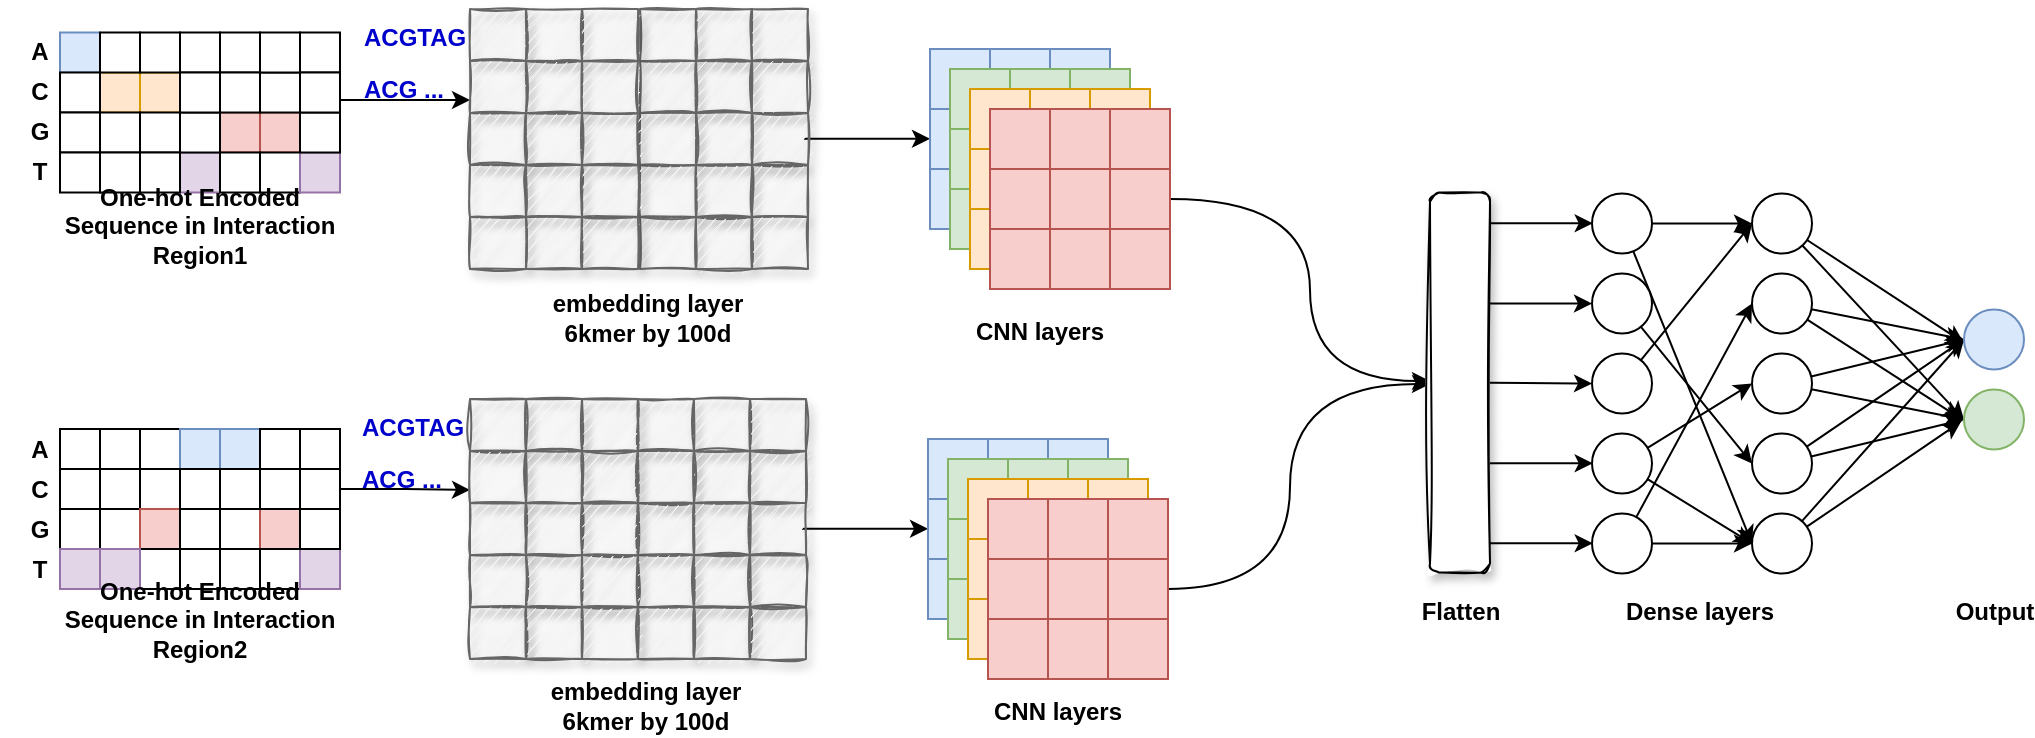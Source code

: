 <mxfile version="14.8.5" type="github">
  <diagram id="KxuiyelQ4g_LW83yEsCo" name="Page-1">
    <mxGraphModel dx="1185" dy="636" grid="1" gridSize="10" guides="1" tooltips="1" connect="1" arrows="1" fold="1" page="1" pageScale="1" pageWidth="4681" pageHeight="3300" math="0" shadow="0">
      <root>
        <mxCell id="0" />
        <mxCell id="1" parent="0" />
        <mxCell id="VluUykrjsXQZkPM-GQT4-345" value="" style="rounded=0;whiteSpace=wrap;html=1;shadow=1;glass=0;sketch=1;fillColor=#f5f5f5;strokeColor=#666666;fontColor=#333333;fontStyle=1" vertex="1" parent="1">
          <mxGeometry x="505" y="212.5" width="28" height="26" as="geometry" />
        </mxCell>
        <mxCell id="VluUykrjsXQZkPM-GQT4-346" style="edgeStyle=orthogonalEdgeStyle;rounded=0;orthogonalLoop=1;jettySize=auto;html=1;fontStyle=1" edge="1" parent="1">
          <mxGeometry relative="1" as="geometry">
            <mxPoint x="587" y="277.4" as="sourcePoint" />
            <mxPoint x="650" y="277.36" as="targetPoint" />
            <Array as="points">
              <mxPoint x="650" y="277.36" />
            </Array>
          </mxGeometry>
        </mxCell>
        <mxCell id="VluUykrjsXQZkPM-GQT4-348" value="" style="whiteSpace=wrap;html=1;aspect=fixed;fillColor=#dae8fc;strokeColor=#6c8ebf;fontStyle=1" vertex="1" parent="1">
          <mxGeometry x="650" y="232.5" width="30" height="30" as="geometry" />
        </mxCell>
        <mxCell id="VluUykrjsXQZkPM-GQT4-349" value="" style="whiteSpace=wrap;html=1;aspect=fixed;fillColor=#dae8fc;strokeColor=#6c8ebf;fontStyle=1" vertex="1" parent="1">
          <mxGeometry x="680" y="232.5" width="30" height="30" as="geometry" />
        </mxCell>
        <mxCell id="VluUykrjsXQZkPM-GQT4-350" value="" style="whiteSpace=wrap;html=1;aspect=fixed;fillColor=#dae8fc;strokeColor=#6c8ebf;fontStyle=1" vertex="1" parent="1">
          <mxGeometry x="710" y="232.5" width="30" height="30" as="geometry" />
        </mxCell>
        <mxCell id="VluUykrjsXQZkPM-GQT4-351" value="" style="whiteSpace=wrap;html=1;aspect=fixed;fillColor=#dae8fc;strokeColor=#6c8ebf;fontStyle=1" vertex="1" parent="1">
          <mxGeometry x="650" y="262.5" width="30" height="30" as="geometry" />
        </mxCell>
        <mxCell id="VluUykrjsXQZkPM-GQT4-352" value="" style="whiteSpace=wrap;html=1;aspect=fixed;fillColor=#dae8fc;strokeColor=#6c8ebf;fontStyle=1" vertex="1" parent="1">
          <mxGeometry x="680" y="262.5" width="30" height="30" as="geometry" />
        </mxCell>
        <mxCell id="VluUykrjsXQZkPM-GQT4-353" value="" style="whiteSpace=wrap;html=1;aspect=fixed;fillColor=#dae8fc;strokeColor=#6c8ebf;fontStyle=1" vertex="1" parent="1">
          <mxGeometry x="710" y="262.5" width="30" height="30" as="geometry" />
        </mxCell>
        <mxCell id="VluUykrjsXQZkPM-GQT4-354" value="" style="whiteSpace=wrap;html=1;aspect=fixed;fillColor=#dae8fc;strokeColor=#6c8ebf;fontStyle=1" vertex="1" parent="1">
          <mxGeometry x="650" y="292.5" width="30" height="30" as="geometry" />
        </mxCell>
        <mxCell id="VluUykrjsXQZkPM-GQT4-355" value="" style="whiteSpace=wrap;html=1;aspect=fixed;fillColor=#dae8fc;strokeColor=#6c8ebf;fontStyle=1" vertex="1" parent="1">
          <mxGeometry x="680" y="292.5" width="30" height="30" as="geometry" />
        </mxCell>
        <mxCell id="VluUykrjsXQZkPM-GQT4-356" value="" style="whiteSpace=wrap;html=1;aspect=fixed;fillColor=#dae8fc;strokeColor=#6c8ebf;fontStyle=1" vertex="1" parent="1">
          <mxGeometry x="710" y="292.5" width="30" height="30" as="geometry" />
        </mxCell>
        <mxCell id="VluUykrjsXQZkPM-GQT4-357" value="" style="whiteSpace=wrap;html=1;aspect=fixed;fillColor=#d5e8d4;strokeColor=#82b366;fontStyle=1" vertex="1" parent="1">
          <mxGeometry x="660" y="242.5" width="30" height="30" as="geometry" />
        </mxCell>
        <mxCell id="VluUykrjsXQZkPM-GQT4-358" value="" style="whiteSpace=wrap;html=1;aspect=fixed;fillColor=#d5e8d4;strokeColor=#82b366;fontStyle=1" vertex="1" parent="1">
          <mxGeometry x="690" y="242.5" width="30" height="30" as="geometry" />
        </mxCell>
        <mxCell id="VluUykrjsXQZkPM-GQT4-359" value="" style="whiteSpace=wrap;html=1;aspect=fixed;fillColor=#d5e8d4;strokeColor=#82b366;fontStyle=1" vertex="1" parent="1">
          <mxGeometry x="720" y="242.5" width="30" height="30" as="geometry" />
        </mxCell>
        <mxCell id="VluUykrjsXQZkPM-GQT4-360" value="" style="whiteSpace=wrap;html=1;aspect=fixed;fillColor=#d5e8d4;strokeColor=#82b366;fontStyle=1" vertex="1" parent="1">
          <mxGeometry x="660" y="272.5" width="30" height="30" as="geometry" />
        </mxCell>
        <mxCell id="VluUykrjsXQZkPM-GQT4-361" value="" style="whiteSpace=wrap;html=1;aspect=fixed;fillColor=#d5e8d4;strokeColor=#82b366;fontStyle=1" vertex="1" parent="1">
          <mxGeometry x="690" y="272.5" width="30" height="30" as="geometry" />
        </mxCell>
        <mxCell id="VluUykrjsXQZkPM-GQT4-362" value="" style="whiteSpace=wrap;html=1;aspect=fixed;fillColor=#d5e8d4;strokeColor=#82b366;fontStyle=1" vertex="1" parent="1">
          <mxGeometry x="720" y="272.5" width="30" height="30" as="geometry" />
        </mxCell>
        <mxCell id="VluUykrjsXQZkPM-GQT4-363" value="" style="whiteSpace=wrap;html=1;aspect=fixed;fillColor=#d5e8d4;strokeColor=#82b366;fontStyle=1" vertex="1" parent="1">
          <mxGeometry x="660" y="302.5" width="30" height="30" as="geometry" />
        </mxCell>
        <mxCell id="VluUykrjsXQZkPM-GQT4-364" value="" style="whiteSpace=wrap;html=1;aspect=fixed;fillColor=#d5e8d4;strokeColor=#82b366;fontStyle=1" vertex="1" parent="1">
          <mxGeometry x="690" y="302.5" width="30" height="30" as="geometry" />
        </mxCell>
        <mxCell id="VluUykrjsXQZkPM-GQT4-365" value="" style="whiteSpace=wrap;html=1;aspect=fixed;fillColor=#d5e8d4;strokeColor=#82b366;fontStyle=1" vertex="1" parent="1">
          <mxGeometry x="720" y="302.5" width="30" height="30" as="geometry" />
        </mxCell>
        <mxCell id="VluUykrjsXQZkPM-GQT4-366" value="" style="whiteSpace=wrap;html=1;aspect=fixed;fillColor=#ffe6cc;strokeColor=#d79b00;fontStyle=1" vertex="1" parent="1">
          <mxGeometry x="670" y="252.5" width="30" height="30" as="geometry" />
        </mxCell>
        <mxCell id="VluUykrjsXQZkPM-GQT4-367" value="" style="whiteSpace=wrap;html=1;aspect=fixed;fillColor=#ffe6cc;strokeColor=#d79b00;fontStyle=1" vertex="1" parent="1">
          <mxGeometry x="700" y="252.5" width="30" height="30" as="geometry" />
        </mxCell>
        <mxCell id="VluUykrjsXQZkPM-GQT4-368" value="" style="whiteSpace=wrap;html=1;aspect=fixed;fillColor=#ffe6cc;strokeColor=#d79b00;fontStyle=1" vertex="1" parent="1">
          <mxGeometry x="730" y="252.5" width="30" height="30" as="geometry" />
        </mxCell>
        <mxCell id="VluUykrjsXQZkPM-GQT4-369" value="" style="whiteSpace=wrap;html=1;aspect=fixed;fillColor=#ffe6cc;strokeColor=#d79b00;fontStyle=1" vertex="1" parent="1">
          <mxGeometry x="670" y="282.5" width="30" height="30" as="geometry" />
        </mxCell>
        <mxCell id="VluUykrjsXQZkPM-GQT4-370" value="" style="whiteSpace=wrap;html=1;aspect=fixed;fillColor=#ffe6cc;strokeColor=#d79b00;fontStyle=1" vertex="1" parent="1">
          <mxGeometry x="700" y="282.5" width="30" height="30" as="geometry" />
        </mxCell>
        <mxCell id="VluUykrjsXQZkPM-GQT4-371" value="" style="whiteSpace=wrap;html=1;aspect=fixed;fillColor=#ffe6cc;strokeColor=#d79b00;fontStyle=1" vertex="1" parent="1">
          <mxGeometry x="730" y="282.5" width="30" height="30" as="geometry" />
        </mxCell>
        <mxCell id="VluUykrjsXQZkPM-GQT4-372" value="" style="whiteSpace=wrap;html=1;aspect=fixed;fillColor=#ffe6cc;strokeColor=#d79b00;fontStyle=1" vertex="1" parent="1">
          <mxGeometry x="670" y="312.5" width="30" height="30" as="geometry" />
        </mxCell>
        <mxCell id="VluUykrjsXQZkPM-GQT4-373" value="" style="whiteSpace=wrap;html=1;aspect=fixed;fillColor=#ffe6cc;strokeColor=#d79b00;fontStyle=1" vertex="1" parent="1">
          <mxGeometry x="700" y="312.5" width="30" height="30" as="geometry" />
        </mxCell>
        <mxCell id="VluUykrjsXQZkPM-GQT4-374" value="" style="whiteSpace=wrap;html=1;aspect=fixed;fillColor=#ffe6cc;strokeColor=#d79b00;fontStyle=1" vertex="1" parent="1">
          <mxGeometry x="730" y="312.5" width="30" height="30" as="geometry" />
        </mxCell>
        <mxCell id="VluUykrjsXQZkPM-GQT4-375" value="" style="whiteSpace=wrap;html=1;aspect=fixed;fillColor=#f8cecc;strokeColor=#b85450;fontStyle=1" vertex="1" parent="1">
          <mxGeometry x="680" y="262.5" width="30" height="30" as="geometry" />
        </mxCell>
        <mxCell id="VluUykrjsXQZkPM-GQT4-376" value="" style="whiteSpace=wrap;html=1;aspect=fixed;fillColor=#f8cecc;strokeColor=#b85450;fontStyle=1" vertex="1" parent="1">
          <mxGeometry x="710" y="262.5" width="30" height="30" as="geometry" />
        </mxCell>
        <mxCell id="VluUykrjsXQZkPM-GQT4-377" value="" style="whiteSpace=wrap;html=1;aspect=fixed;fillColor=#f8cecc;strokeColor=#b85450;fontStyle=1" vertex="1" parent="1">
          <mxGeometry x="740" y="262.5" width="30" height="30" as="geometry" />
        </mxCell>
        <mxCell id="VluUykrjsXQZkPM-GQT4-378" value="" style="whiteSpace=wrap;html=1;aspect=fixed;fillColor=#f8cecc;strokeColor=#b85450;fontStyle=1" vertex="1" parent="1">
          <mxGeometry x="680" y="292.5" width="30" height="30" as="geometry" />
        </mxCell>
        <mxCell id="VluUykrjsXQZkPM-GQT4-379" value="" style="whiteSpace=wrap;html=1;aspect=fixed;fillColor=#f8cecc;strokeColor=#b85450;fontStyle=1" vertex="1" parent="1">
          <mxGeometry x="710" y="292.5" width="30" height="30" as="geometry" />
        </mxCell>
        <mxCell id="VluUykrjsXQZkPM-GQT4-380" style="edgeStyle=orthogonalEdgeStyle;curved=1;rounded=0;orthogonalLoop=1;jettySize=auto;html=1;entryX=0;entryY=0.5;entryDx=0;entryDy=0;fontStyle=1" edge="1" parent="1" source="VluUykrjsXQZkPM-GQT4-381">
          <mxGeometry relative="1" as="geometry">
            <mxPoint x="900" y="398.5" as="targetPoint" />
            <Array as="points">
              <mxPoint x="840" y="308" />
              <mxPoint x="840" y="399" />
            </Array>
          </mxGeometry>
        </mxCell>
        <mxCell id="VluUykrjsXQZkPM-GQT4-381" value="" style="whiteSpace=wrap;html=1;aspect=fixed;fillColor=#f8cecc;strokeColor=#b85450;fontStyle=1" vertex="1" parent="1">
          <mxGeometry x="740" y="292.5" width="30" height="30" as="geometry" />
        </mxCell>
        <mxCell id="VluUykrjsXQZkPM-GQT4-382" value="" style="whiteSpace=wrap;html=1;aspect=fixed;fillColor=#f8cecc;strokeColor=#b85450;fontStyle=1" vertex="1" parent="1">
          <mxGeometry x="680" y="322.5" width="30" height="30" as="geometry" />
        </mxCell>
        <mxCell id="VluUykrjsXQZkPM-GQT4-383" value="" style="whiteSpace=wrap;html=1;aspect=fixed;fillColor=#f8cecc;strokeColor=#b85450;fontStyle=1" vertex="1" parent="1">
          <mxGeometry x="710" y="322.5" width="30" height="30" as="geometry" />
        </mxCell>
        <mxCell id="VluUykrjsXQZkPM-GQT4-384" value="" style="whiteSpace=wrap;html=1;aspect=fixed;fillColor=#f8cecc;strokeColor=#b85450;fontStyle=1" vertex="1" parent="1">
          <mxGeometry x="740" y="322.5" width="30" height="30" as="geometry" />
        </mxCell>
        <mxCell id="VluUykrjsXQZkPM-GQT4-385" value="" style="rounded=0;whiteSpace=wrap;html=1;shadow=1;glass=0;sketch=1;fillColor=#f5f5f5;strokeColor=#666666;fontColor=#333333;fontStyle=1" vertex="1" parent="1">
          <mxGeometry x="533" y="212.5" width="28" height="26" as="geometry" />
        </mxCell>
        <mxCell id="VluUykrjsXQZkPM-GQT4-386" value="" style="rounded=0;whiteSpace=wrap;html=1;shadow=1;glass=0;sketch=1;fillColor=#f5f5f5;strokeColor=#666666;fontColor=#333333;fontStyle=1" vertex="1" parent="1">
          <mxGeometry x="561" y="212.5" width="28" height="26" as="geometry" />
        </mxCell>
        <mxCell id="VluUykrjsXQZkPM-GQT4-387" value="" style="rounded=0;whiteSpace=wrap;html=1;shadow=1;glass=0;sketch=1;fillColor=#f5f5f5;strokeColor=#666666;fontColor=#333333;fontStyle=1" vertex="1" parent="1">
          <mxGeometry x="505" y="238.5" width="28" height="26" as="geometry" />
        </mxCell>
        <mxCell id="VluUykrjsXQZkPM-GQT4-388" value="" style="rounded=0;whiteSpace=wrap;html=1;shadow=1;glass=0;sketch=1;fillColor=#f5f5f5;strokeColor=#666666;fontColor=#333333;fontStyle=1" vertex="1" parent="1">
          <mxGeometry x="533" y="238.5" width="28" height="26" as="geometry" />
        </mxCell>
        <mxCell id="VluUykrjsXQZkPM-GQT4-389" value="" style="rounded=0;whiteSpace=wrap;html=1;shadow=1;glass=0;sketch=1;fillColor=#f5f5f5;strokeColor=#666666;fontColor=#333333;fontStyle=1" vertex="1" parent="1">
          <mxGeometry x="561" y="238.5" width="28" height="26" as="geometry" />
        </mxCell>
        <mxCell id="VluUykrjsXQZkPM-GQT4-390" value="" style="rounded=0;whiteSpace=wrap;html=1;shadow=1;glass=0;sketch=1;fillColor=#f5f5f5;strokeColor=#666666;fontColor=#333333;fontStyle=1" vertex="1" parent="1">
          <mxGeometry x="505" y="264.5" width="28" height="26" as="geometry" />
        </mxCell>
        <mxCell id="VluUykrjsXQZkPM-GQT4-391" value="" style="rounded=0;whiteSpace=wrap;html=1;shadow=1;glass=0;sketch=1;fillColor=#f5f5f5;strokeColor=#666666;fontColor=#333333;fontStyle=1" vertex="1" parent="1">
          <mxGeometry x="533" y="264.5" width="28" height="26" as="geometry" />
        </mxCell>
        <mxCell id="VluUykrjsXQZkPM-GQT4-392" value="" style="rounded=0;whiteSpace=wrap;html=1;shadow=1;glass=0;sketch=1;fillColor=#f5f5f5;strokeColor=#666666;fontColor=#333333;fontStyle=1" vertex="1" parent="1">
          <mxGeometry x="561" y="264.5" width="28" height="26" as="geometry" />
        </mxCell>
        <mxCell id="VluUykrjsXQZkPM-GQT4-393" value="" style="rounded=0;whiteSpace=wrap;html=1;shadow=1;glass=0;sketch=1;fillColor=#f5f5f5;strokeColor=#666666;fontColor=#333333;fontStyle=1" vertex="1" parent="1">
          <mxGeometry x="505" y="290.5" width="28" height="26" as="geometry" />
        </mxCell>
        <mxCell id="VluUykrjsXQZkPM-GQT4-394" value="" style="rounded=0;whiteSpace=wrap;html=1;shadow=1;glass=0;sketch=1;fillColor=#f5f5f5;strokeColor=#666666;fontColor=#333333;fontStyle=1" vertex="1" parent="1">
          <mxGeometry x="533" y="290.5" width="28" height="26" as="geometry" />
        </mxCell>
        <mxCell id="VluUykrjsXQZkPM-GQT4-395" value="" style="rounded=0;whiteSpace=wrap;html=1;shadow=1;glass=0;sketch=1;fillColor=#f5f5f5;strokeColor=#666666;fontColor=#333333;fontStyle=1" vertex="1" parent="1">
          <mxGeometry x="561" y="290.5" width="28" height="26" as="geometry" />
        </mxCell>
        <mxCell id="VluUykrjsXQZkPM-GQT4-396" value="" style="rounded=0;whiteSpace=wrap;html=1;shadow=1;glass=0;sketch=1;fillColor=#f5f5f5;strokeColor=#666666;fontColor=#333333;fontStyle=1" vertex="1" parent="1">
          <mxGeometry x="505" y="316.5" width="28" height="26" as="geometry" />
        </mxCell>
        <mxCell id="VluUykrjsXQZkPM-GQT4-397" value="" style="rounded=0;whiteSpace=wrap;html=1;shadow=1;glass=0;sketch=1;fillColor=#f5f5f5;strokeColor=#666666;fontColor=#333333;fontStyle=1" vertex="1" parent="1">
          <mxGeometry x="533" y="316.5" width="28" height="26" as="geometry" />
        </mxCell>
        <mxCell id="VluUykrjsXQZkPM-GQT4-398" value="" style="rounded=0;whiteSpace=wrap;html=1;shadow=1;glass=0;sketch=1;fillColor=#f5f5f5;strokeColor=#666666;fontColor=#333333;fontStyle=1" vertex="1" parent="1">
          <mxGeometry x="561" y="316.5" width="28" height="26" as="geometry" />
        </mxCell>
        <mxCell id="VluUykrjsXQZkPM-GQT4-399" value="" style="rounded=0;whiteSpace=wrap;html=1;shadow=1;glass=0;sketch=1;fillColor=#f5f5f5;strokeColor=#666666;fontColor=#333333;fontStyle=1" vertex="1" parent="1">
          <mxGeometry x="504" y="407.5" width="28" height="26" as="geometry" />
        </mxCell>
        <mxCell id="VluUykrjsXQZkPM-GQT4-400" style="edgeStyle=orthogonalEdgeStyle;rounded=0;orthogonalLoop=1;jettySize=auto;html=1;fontStyle=1" edge="1" parent="1">
          <mxGeometry relative="1" as="geometry">
            <mxPoint x="586" y="472.4" as="sourcePoint" />
            <mxPoint x="649" y="472.36" as="targetPoint" />
            <Array as="points">
              <mxPoint x="649" y="472.36" />
            </Array>
          </mxGeometry>
        </mxCell>
        <mxCell id="VluUykrjsXQZkPM-GQT4-402" value="" style="whiteSpace=wrap;html=1;aspect=fixed;fillColor=#dae8fc;strokeColor=#6c8ebf;fontStyle=1" vertex="1" parent="1">
          <mxGeometry x="649" y="427.5" width="30" height="30" as="geometry" />
        </mxCell>
        <mxCell id="VluUykrjsXQZkPM-GQT4-403" value="" style="whiteSpace=wrap;html=1;aspect=fixed;fillColor=#dae8fc;strokeColor=#6c8ebf;fontStyle=1" vertex="1" parent="1">
          <mxGeometry x="679" y="427.5" width="30" height="30" as="geometry" />
        </mxCell>
        <mxCell id="VluUykrjsXQZkPM-GQT4-404" value="" style="whiteSpace=wrap;html=1;aspect=fixed;fillColor=#dae8fc;strokeColor=#6c8ebf;fontStyle=1" vertex="1" parent="1">
          <mxGeometry x="709" y="427.5" width="30" height="30" as="geometry" />
        </mxCell>
        <mxCell id="VluUykrjsXQZkPM-GQT4-405" value="" style="whiteSpace=wrap;html=1;aspect=fixed;fillColor=#dae8fc;strokeColor=#6c8ebf;fontStyle=1" vertex="1" parent="1">
          <mxGeometry x="649" y="457.5" width="30" height="30" as="geometry" />
        </mxCell>
        <mxCell id="VluUykrjsXQZkPM-GQT4-406" value="" style="whiteSpace=wrap;html=1;aspect=fixed;fillColor=#dae8fc;strokeColor=#6c8ebf;fontStyle=1" vertex="1" parent="1">
          <mxGeometry x="679" y="457.5" width="30" height="30" as="geometry" />
        </mxCell>
        <mxCell id="VluUykrjsXQZkPM-GQT4-407" value="" style="whiteSpace=wrap;html=1;aspect=fixed;fillColor=#dae8fc;strokeColor=#6c8ebf;fontStyle=1" vertex="1" parent="1">
          <mxGeometry x="709" y="457.5" width="30" height="30" as="geometry" />
        </mxCell>
        <mxCell id="VluUykrjsXQZkPM-GQT4-408" value="" style="whiteSpace=wrap;html=1;aspect=fixed;fillColor=#dae8fc;strokeColor=#6c8ebf;fontStyle=1" vertex="1" parent="1">
          <mxGeometry x="649" y="487.5" width="30" height="30" as="geometry" />
        </mxCell>
        <mxCell id="VluUykrjsXQZkPM-GQT4-409" value="" style="whiteSpace=wrap;html=1;aspect=fixed;fillColor=#dae8fc;strokeColor=#6c8ebf;fontStyle=1" vertex="1" parent="1">
          <mxGeometry x="679" y="487.5" width="30" height="30" as="geometry" />
        </mxCell>
        <mxCell id="VluUykrjsXQZkPM-GQT4-410" value="" style="whiteSpace=wrap;html=1;aspect=fixed;fillColor=#dae8fc;strokeColor=#6c8ebf;fontStyle=1" vertex="1" parent="1">
          <mxGeometry x="709" y="487.5" width="30" height="30" as="geometry" />
        </mxCell>
        <mxCell id="VluUykrjsXQZkPM-GQT4-411" value="" style="whiteSpace=wrap;html=1;aspect=fixed;fillColor=#d5e8d4;strokeColor=#82b366;fontStyle=1" vertex="1" parent="1">
          <mxGeometry x="659" y="437.5" width="30" height="30" as="geometry" />
        </mxCell>
        <mxCell id="VluUykrjsXQZkPM-GQT4-412" value="" style="whiteSpace=wrap;html=1;aspect=fixed;fillColor=#d5e8d4;strokeColor=#82b366;fontStyle=1" vertex="1" parent="1">
          <mxGeometry x="689" y="437.5" width="30" height="30" as="geometry" />
        </mxCell>
        <mxCell id="VluUykrjsXQZkPM-GQT4-413" value="" style="whiteSpace=wrap;html=1;aspect=fixed;fillColor=#d5e8d4;strokeColor=#82b366;fontStyle=1" vertex="1" parent="1">
          <mxGeometry x="719" y="437.5" width="30" height="30" as="geometry" />
        </mxCell>
        <mxCell id="VluUykrjsXQZkPM-GQT4-414" value="" style="whiteSpace=wrap;html=1;aspect=fixed;fillColor=#d5e8d4;strokeColor=#82b366;fontStyle=1" vertex="1" parent="1">
          <mxGeometry x="659" y="467.5" width="30" height="30" as="geometry" />
        </mxCell>
        <mxCell id="VluUykrjsXQZkPM-GQT4-415" value="" style="whiteSpace=wrap;html=1;aspect=fixed;fillColor=#d5e8d4;strokeColor=#82b366;fontStyle=1" vertex="1" parent="1">
          <mxGeometry x="689" y="467.5" width="30" height="30" as="geometry" />
        </mxCell>
        <mxCell id="VluUykrjsXQZkPM-GQT4-416" value="" style="whiteSpace=wrap;html=1;aspect=fixed;fillColor=#d5e8d4;strokeColor=#82b366;fontStyle=1" vertex="1" parent="1">
          <mxGeometry x="719" y="467.5" width="30" height="30" as="geometry" />
        </mxCell>
        <mxCell id="VluUykrjsXQZkPM-GQT4-417" value="" style="whiteSpace=wrap;html=1;aspect=fixed;fillColor=#d5e8d4;strokeColor=#82b366;fontStyle=1" vertex="1" parent="1">
          <mxGeometry x="659" y="497.5" width="30" height="30" as="geometry" />
        </mxCell>
        <mxCell id="VluUykrjsXQZkPM-GQT4-418" value="" style="whiteSpace=wrap;html=1;aspect=fixed;fillColor=#d5e8d4;strokeColor=#82b366;fontStyle=1" vertex="1" parent="1">
          <mxGeometry x="689" y="497.5" width="30" height="30" as="geometry" />
        </mxCell>
        <mxCell id="VluUykrjsXQZkPM-GQT4-419" value="" style="whiteSpace=wrap;html=1;aspect=fixed;fillColor=#d5e8d4;strokeColor=#82b366;fontStyle=1" vertex="1" parent="1">
          <mxGeometry x="719" y="497.5" width="30" height="30" as="geometry" />
        </mxCell>
        <mxCell id="VluUykrjsXQZkPM-GQT4-420" value="" style="whiteSpace=wrap;html=1;aspect=fixed;fillColor=#ffe6cc;strokeColor=#d79b00;fontStyle=1" vertex="1" parent="1">
          <mxGeometry x="669" y="447.5" width="30" height="30" as="geometry" />
        </mxCell>
        <mxCell id="VluUykrjsXQZkPM-GQT4-421" value="" style="whiteSpace=wrap;html=1;aspect=fixed;fillColor=#ffe6cc;strokeColor=#d79b00;fontStyle=1" vertex="1" parent="1">
          <mxGeometry x="699" y="447.5" width="30" height="30" as="geometry" />
        </mxCell>
        <mxCell id="VluUykrjsXQZkPM-GQT4-422" value="" style="whiteSpace=wrap;html=1;aspect=fixed;fillColor=#ffe6cc;strokeColor=#d79b00;fontStyle=1" vertex="1" parent="1">
          <mxGeometry x="729" y="447.5" width="30" height="30" as="geometry" />
        </mxCell>
        <mxCell id="VluUykrjsXQZkPM-GQT4-423" value="" style="whiteSpace=wrap;html=1;aspect=fixed;fillColor=#ffe6cc;strokeColor=#d79b00;fontStyle=1" vertex="1" parent="1">
          <mxGeometry x="669" y="477.5" width="30" height="30" as="geometry" />
        </mxCell>
        <mxCell id="VluUykrjsXQZkPM-GQT4-424" value="" style="whiteSpace=wrap;html=1;aspect=fixed;fillColor=#ffe6cc;strokeColor=#d79b00;fontStyle=1" vertex="1" parent="1">
          <mxGeometry x="699" y="477.5" width="30" height="30" as="geometry" />
        </mxCell>
        <mxCell id="VluUykrjsXQZkPM-GQT4-425" value="" style="whiteSpace=wrap;html=1;aspect=fixed;fillColor=#ffe6cc;strokeColor=#d79b00;fontStyle=1" vertex="1" parent="1">
          <mxGeometry x="729" y="477.5" width="30" height="30" as="geometry" />
        </mxCell>
        <mxCell id="VluUykrjsXQZkPM-GQT4-426" value="" style="whiteSpace=wrap;html=1;aspect=fixed;fillColor=#ffe6cc;strokeColor=#d79b00;fontStyle=1" vertex="1" parent="1">
          <mxGeometry x="669" y="507.5" width="30" height="30" as="geometry" />
        </mxCell>
        <mxCell id="VluUykrjsXQZkPM-GQT4-427" value="" style="whiteSpace=wrap;html=1;aspect=fixed;fillColor=#ffe6cc;strokeColor=#d79b00;fontStyle=1" vertex="1" parent="1">
          <mxGeometry x="699" y="507.5" width="30" height="30" as="geometry" />
        </mxCell>
        <mxCell id="VluUykrjsXQZkPM-GQT4-428" value="" style="whiteSpace=wrap;html=1;aspect=fixed;fillColor=#ffe6cc;strokeColor=#d79b00;fontStyle=1" vertex="1" parent="1">
          <mxGeometry x="729" y="507.5" width="30" height="30" as="geometry" />
        </mxCell>
        <mxCell id="VluUykrjsXQZkPM-GQT4-429" value="" style="whiteSpace=wrap;html=1;aspect=fixed;fillColor=#f8cecc;strokeColor=#b85450;fontStyle=1" vertex="1" parent="1">
          <mxGeometry x="679" y="457.5" width="30" height="30" as="geometry" />
        </mxCell>
        <mxCell id="VluUykrjsXQZkPM-GQT4-430" value="" style="whiteSpace=wrap;html=1;aspect=fixed;fillColor=#f8cecc;strokeColor=#b85450;fontStyle=1" vertex="1" parent="1">
          <mxGeometry x="709" y="457.5" width="30" height="30" as="geometry" />
        </mxCell>
        <mxCell id="VluUykrjsXQZkPM-GQT4-431" value="" style="whiteSpace=wrap;html=1;aspect=fixed;fillColor=#f8cecc;strokeColor=#b85450;fontStyle=1" vertex="1" parent="1">
          <mxGeometry x="739" y="457.5" width="30" height="30" as="geometry" />
        </mxCell>
        <mxCell id="VluUykrjsXQZkPM-GQT4-432" value="" style="whiteSpace=wrap;html=1;aspect=fixed;fillColor=#f8cecc;strokeColor=#b85450;fontStyle=1" vertex="1" parent="1">
          <mxGeometry x="679" y="487.5" width="30" height="30" as="geometry" />
        </mxCell>
        <mxCell id="VluUykrjsXQZkPM-GQT4-433" value="" style="whiteSpace=wrap;html=1;aspect=fixed;fillColor=#f8cecc;strokeColor=#b85450;fontStyle=1" vertex="1" parent="1">
          <mxGeometry x="709" y="487.5" width="30" height="30" as="geometry" />
        </mxCell>
        <mxCell id="VluUykrjsXQZkPM-GQT4-434" style="edgeStyle=orthogonalEdgeStyle;curved=1;rounded=0;orthogonalLoop=1;jettySize=auto;html=1;fontStyle=1" edge="1" parent="1" source="VluUykrjsXQZkPM-GQT4-435">
          <mxGeometry relative="1" as="geometry">
            <mxPoint x="900" y="400" as="targetPoint" />
            <Array as="points">
              <mxPoint x="830" y="503" />
              <mxPoint x="830" y="400" />
            </Array>
          </mxGeometry>
        </mxCell>
        <mxCell id="VluUykrjsXQZkPM-GQT4-435" value="" style="whiteSpace=wrap;html=1;aspect=fixed;fillColor=#f8cecc;strokeColor=#b85450;fontStyle=1" vertex="1" parent="1">
          <mxGeometry x="739" y="487.5" width="30" height="30" as="geometry" />
        </mxCell>
        <mxCell id="VluUykrjsXQZkPM-GQT4-436" value="" style="whiteSpace=wrap;html=1;aspect=fixed;fillColor=#f8cecc;strokeColor=#b85450;fontStyle=1" vertex="1" parent="1">
          <mxGeometry x="679" y="517.5" width="30" height="30" as="geometry" />
        </mxCell>
        <mxCell id="VluUykrjsXQZkPM-GQT4-437" value="" style="whiteSpace=wrap;html=1;aspect=fixed;fillColor=#f8cecc;strokeColor=#b85450;fontStyle=1" vertex="1" parent="1">
          <mxGeometry x="709" y="517.5" width="30" height="30" as="geometry" />
        </mxCell>
        <mxCell id="VluUykrjsXQZkPM-GQT4-438" value="" style="whiteSpace=wrap;html=1;aspect=fixed;fillColor=#f8cecc;strokeColor=#b85450;fontStyle=1" vertex="1" parent="1">
          <mxGeometry x="739" y="517.5" width="30" height="30" as="geometry" />
        </mxCell>
        <mxCell id="VluUykrjsXQZkPM-GQT4-439" value="" style="rounded=0;whiteSpace=wrap;html=1;shadow=1;glass=0;sketch=1;fillColor=#f5f5f5;strokeColor=#666666;fontColor=#333333;fontStyle=1" vertex="1" parent="1">
          <mxGeometry x="532" y="407.5" width="28" height="26" as="geometry" />
        </mxCell>
        <mxCell id="VluUykrjsXQZkPM-GQT4-440" value="" style="rounded=0;whiteSpace=wrap;html=1;shadow=1;glass=0;sketch=1;fillColor=#f5f5f5;strokeColor=#666666;fontColor=#333333;fontStyle=1" vertex="1" parent="1">
          <mxGeometry x="560" y="407.5" width="28" height="26" as="geometry" />
        </mxCell>
        <mxCell id="VluUykrjsXQZkPM-GQT4-441" value="" style="rounded=0;whiteSpace=wrap;html=1;shadow=1;glass=0;sketch=1;fillColor=#f5f5f5;strokeColor=#666666;fontColor=#333333;fontStyle=1" vertex="1" parent="1">
          <mxGeometry x="504" y="433.5" width="28" height="26" as="geometry" />
        </mxCell>
        <mxCell id="VluUykrjsXQZkPM-GQT4-442" value="" style="rounded=0;whiteSpace=wrap;html=1;shadow=1;glass=0;sketch=1;fillColor=#f5f5f5;strokeColor=#666666;fontColor=#333333;fontStyle=1" vertex="1" parent="1">
          <mxGeometry x="532" y="433.5" width="28" height="26" as="geometry" />
        </mxCell>
        <mxCell id="VluUykrjsXQZkPM-GQT4-443" value="" style="rounded=0;whiteSpace=wrap;html=1;shadow=1;glass=0;sketch=1;fillColor=#f5f5f5;strokeColor=#666666;fontColor=#333333;fontStyle=1" vertex="1" parent="1">
          <mxGeometry x="560" y="433.5" width="28" height="26" as="geometry" />
        </mxCell>
        <mxCell id="VluUykrjsXQZkPM-GQT4-444" value="" style="rounded=0;whiteSpace=wrap;html=1;shadow=1;glass=0;sketch=1;fillColor=#f5f5f5;strokeColor=#666666;fontColor=#333333;fontStyle=1" vertex="1" parent="1">
          <mxGeometry x="504" y="459.5" width="28" height="26" as="geometry" />
        </mxCell>
        <mxCell id="VluUykrjsXQZkPM-GQT4-445" value="" style="rounded=0;whiteSpace=wrap;html=1;shadow=1;glass=0;sketch=1;fillColor=#f5f5f5;strokeColor=#666666;fontColor=#333333;fontStyle=1" vertex="1" parent="1">
          <mxGeometry x="532" y="459.5" width="28" height="26" as="geometry" />
        </mxCell>
        <mxCell id="VluUykrjsXQZkPM-GQT4-446" value="" style="rounded=0;whiteSpace=wrap;html=1;shadow=1;glass=0;sketch=1;fillColor=#f5f5f5;strokeColor=#666666;fontColor=#333333;fontStyle=1" vertex="1" parent="1">
          <mxGeometry x="560" y="459.5" width="28" height="26" as="geometry" />
        </mxCell>
        <mxCell id="VluUykrjsXQZkPM-GQT4-447" value="" style="rounded=0;whiteSpace=wrap;html=1;shadow=1;glass=0;sketch=1;fillColor=#f5f5f5;strokeColor=#666666;fontColor=#333333;fontStyle=1" vertex="1" parent="1">
          <mxGeometry x="504" y="485.5" width="28" height="26" as="geometry" />
        </mxCell>
        <mxCell id="VluUykrjsXQZkPM-GQT4-448" value="" style="rounded=0;whiteSpace=wrap;html=1;shadow=1;glass=0;sketch=1;fillColor=#f5f5f5;strokeColor=#666666;fontColor=#333333;fontStyle=1" vertex="1" parent="1">
          <mxGeometry x="532" y="485.5" width="28" height="26" as="geometry" />
        </mxCell>
        <mxCell id="VluUykrjsXQZkPM-GQT4-449" value="" style="rounded=0;whiteSpace=wrap;html=1;shadow=1;glass=0;sketch=1;fillColor=#f5f5f5;strokeColor=#666666;fontColor=#333333;fontStyle=1" vertex="1" parent="1">
          <mxGeometry x="560" y="485.5" width="28" height="26" as="geometry" />
        </mxCell>
        <mxCell id="VluUykrjsXQZkPM-GQT4-450" value="" style="rounded=0;whiteSpace=wrap;html=1;shadow=1;glass=0;sketch=1;fillColor=#f5f5f5;strokeColor=#666666;fontColor=#333333;fontStyle=1" vertex="1" parent="1">
          <mxGeometry x="504" y="511.5" width="28" height="26" as="geometry" />
        </mxCell>
        <mxCell id="VluUykrjsXQZkPM-GQT4-451" value="" style="rounded=0;whiteSpace=wrap;html=1;shadow=1;glass=0;sketch=1;fillColor=#f5f5f5;strokeColor=#666666;fontColor=#333333;fontStyle=1" vertex="1" parent="1">
          <mxGeometry x="532" y="511.5" width="28" height="26" as="geometry" />
        </mxCell>
        <mxCell id="VluUykrjsXQZkPM-GQT4-452" value="" style="rounded=0;whiteSpace=wrap;html=1;shadow=1;glass=0;sketch=1;fillColor=#f5f5f5;strokeColor=#666666;fontColor=#333333;fontStyle=1" vertex="1" parent="1">
          <mxGeometry x="560" y="511.5" width="28" height="26" as="geometry" />
        </mxCell>
        <mxCell id="VluUykrjsXQZkPM-GQT4-453" value="&lt;div&gt;CNN layers&lt;/div&gt;" style="text;html=1;strokeColor=none;fillColor=none;align=center;verticalAlign=middle;whiteSpace=wrap;rounded=0;fontStyle=1" vertex="1" parent="1">
          <mxGeometry x="580" y="363.5" width="250" height="20" as="geometry" />
        </mxCell>
        <mxCell id="VluUykrjsXQZkPM-GQT4-454" value="&lt;div&gt;CNN layers&lt;/div&gt;" style="text;html=1;strokeColor=none;fillColor=none;align=center;verticalAlign=middle;whiteSpace=wrap;rounded=0;fontStyle=1" vertex="1" parent="1">
          <mxGeometry x="589" y="554" width="250" height="20" as="geometry" />
        </mxCell>
        <mxCell id="VluUykrjsXQZkPM-GQT4-457" value="G" style="text;html=1;strokeColor=none;fillColor=none;align=center;verticalAlign=middle;whiteSpace=wrap;rounded=0;fontStyle=1" vertex="1" parent="1">
          <mxGeometry x="185" y="264.25" width="40" height="20" as="geometry" />
        </mxCell>
        <mxCell id="VluUykrjsXQZkPM-GQT4-458" value="T" style="text;html=1;strokeColor=none;fillColor=none;align=center;verticalAlign=middle;whiteSpace=wrap;rounded=0;fontStyle=1" vertex="1" parent="1">
          <mxGeometry x="185" y="284.25" width="40" height="20" as="geometry" />
        </mxCell>
        <mxCell id="VluUykrjsXQZkPM-GQT4-459" value="&lt;div&gt;A&lt;/div&gt;" style="text;html=1;strokeColor=none;fillColor=none;align=center;verticalAlign=middle;whiteSpace=wrap;rounded=0;fontStyle=1" vertex="1" parent="1">
          <mxGeometry x="185" y="224.25" width="40" height="20" as="geometry" />
        </mxCell>
        <mxCell id="VluUykrjsXQZkPM-GQT4-460" value="C" style="text;html=1;strokeColor=none;fillColor=none;align=center;verticalAlign=middle;whiteSpace=wrap;rounded=0;fontStyle=1" vertex="1" parent="1">
          <mxGeometry x="185" y="244.25" width="40" height="20" as="geometry" />
        </mxCell>
        <mxCell id="VluUykrjsXQZkPM-GQT4-461" value="" style="whiteSpace=wrap;html=1;aspect=fixed;fillColor=#dae8fc;strokeColor=#6c8ebf;fontStyle=1" vertex="1" parent="1">
          <mxGeometry x="215" y="224.25" width="20" height="20" as="geometry" />
        </mxCell>
        <mxCell id="VluUykrjsXQZkPM-GQT4-462" value="" style="whiteSpace=wrap;html=1;aspect=fixed;fontStyle=1" vertex="1" parent="1">
          <mxGeometry x="235" y="244.25" width="20" height="20" as="geometry" />
        </mxCell>
        <mxCell id="VluUykrjsXQZkPM-GQT4-463" value="" style="whiteSpace=wrap;html=1;aspect=fixed;fillColor=#ffe6cc;strokeColor=#d79b00;fontStyle=1" vertex="1" parent="1">
          <mxGeometry x="235" y="244.25" width="20" height="20" as="geometry" />
        </mxCell>
        <mxCell id="VluUykrjsXQZkPM-GQT4-464" value="" style="whiteSpace=wrap;html=1;aspect=fixed;fillColor=#ffe6cc;strokeColor=#d79b00;fontStyle=1" vertex="1" parent="1">
          <mxGeometry x="255" y="244.25" width="20" height="20" as="geometry" />
        </mxCell>
        <mxCell id="VluUykrjsXQZkPM-GQT4-465" value="" style="whiteSpace=wrap;html=1;aspect=fixed;fillColor=#e1d5e7;strokeColor=#9673a6;fontStyle=1" vertex="1" parent="1">
          <mxGeometry x="275" y="284.25" width="20" height="20" as="geometry" />
        </mxCell>
        <mxCell id="VluUykrjsXQZkPM-GQT4-466" value="" style="whiteSpace=wrap;html=1;aspect=fixed;fillColor=#f8cecc;strokeColor=#b85450;fontStyle=1" vertex="1" parent="1">
          <mxGeometry x="295" y="264.25" width="20" height="20" as="geometry" />
        </mxCell>
        <mxCell id="VluUykrjsXQZkPM-GQT4-467" value="" style="whiteSpace=wrap;html=1;aspect=fixed;fillColor=#f8cecc;strokeColor=#b85450;fontStyle=1" vertex="1" parent="1">
          <mxGeometry x="315" y="264.25" width="20" height="20" as="geometry" />
        </mxCell>
        <mxCell id="VluUykrjsXQZkPM-GQT4-468" value="" style="rounded=0;whiteSpace=wrap;html=1;fontStyle=1" vertex="1" parent="1">
          <mxGeometry x="215" y="244.25" width="20" height="20" as="geometry" />
        </mxCell>
        <mxCell id="VluUykrjsXQZkPM-GQT4-469" value="" style="rounded=0;whiteSpace=wrap;html=1;fontStyle=1" vertex="1" parent="1">
          <mxGeometry x="215" y="264.25" width="20" height="20" as="geometry" />
        </mxCell>
        <mxCell id="VluUykrjsXQZkPM-GQT4-470" value="" style="rounded=0;whiteSpace=wrap;html=1;fontStyle=1" vertex="1" parent="1">
          <mxGeometry x="235" y="264.25" width="20" height="20" as="geometry" />
        </mxCell>
        <mxCell id="VluUykrjsXQZkPM-GQT4-471" value="" style="rounded=0;whiteSpace=wrap;html=1;fontStyle=1" vertex="1" parent="1">
          <mxGeometry x="255" y="264.25" width="20" height="20" as="geometry" />
        </mxCell>
        <mxCell id="VluUykrjsXQZkPM-GQT4-472" value="" style="rounded=0;whiteSpace=wrap;html=1;fontStyle=1" vertex="1" parent="1">
          <mxGeometry x="275" y="264.25" width="20" height="20" as="geometry" />
        </mxCell>
        <mxCell id="VluUykrjsXQZkPM-GQT4-473" value="" style="rounded=0;whiteSpace=wrap;html=1;fontStyle=1" vertex="1" parent="1">
          <mxGeometry x="255" y="284.25" width="20" height="20" as="geometry" />
        </mxCell>
        <mxCell id="VluUykrjsXQZkPM-GQT4-474" value="" style="rounded=0;whiteSpace=wrap;html=1;fontStyle=1" vertex="1" parent="1">
          <mxGeometry x="215" y="284.25" width="20" height="20" as="geometry" />
        </mxCell>
        <mxCell id="VluUykrjsXQZkPM-GQT4-475" value="" style="rounded=0;whiteSpace=wrap;html=1;fontStyle=1" vertex="1" parent="1">
          <mxGeometry x="235" y="284.25" width="20" height="20" as="geometry" />
        </mxCell>
        <mxCell id="VluUykrjsXQZkPM-GQT4-476" value="" style="rounded=0;whiteSpace=wrap;html=1;fontStyle=1" vertex="1" parent="1">
          <mxGeometry x="295" y="284.25" width="20" height="20" as="geometry" />
        </mxCell>
        <mxCell id="VluUykrjsXQZkPM-GQT4-477" value="" style="rounded=0;whiteSpace=wrap;html=1;fontStyle=1" vertex="1" parent="1">
          <mxGeometry x="315" y="284.25" width="20" height="20" as="geometry" />
        </mxCell>
        <mxCell id="VluUykrjsXQZkPM-GQT4-478" value="" style="rounded=0;whiteSpace=wrap;html=1;fontStyle=1" vertex="1" parent="1">
          <mxGeometry x="235" y="224.25" width="20" height="20" as="geometry" />
        </mxCell>
        <mxCell id="VluUykrjsXQZkPM-GQT4-479" value="" style="rounded=0;whiteSpace=wrap;html=1;fontStyle=1" vertex="1" parent="1">
          <mxGeometry x="255" y="224.25" width="20" height="20" as="geometry" />
        </mxCell>
        <mxCell id="VluUykrjsXQZkPM-GQT4-480" value="" style="rounded=0;whiteSpace=wrap;html=1;fontStyle=1" vertex="1" parent="1">
          <mxGeometry x="275" y="224.25" width="20" height="20" as="geometry" />
        </mxCell>
        <mxCell id="VluUykrjsXQZkPM-GQT4-481" value="" style="rounded=0;whiteSpace=wrap;html=1;fontStyle=1" vertex="1" parent="1">
          <mxGeometry x="295" y="224.25" width="20" height="20" as="geometry" />
        </mxCell>
        <mxCell id="VluUykrjsXQZkPM-GQT4-482" value="" style="rounded=0;whiteSpace=wrap;html=1;fontStyle=1" vertex="1" parent="1">
          <mxGeometry x="275" y="244.25" width="20" height="20" as="geometry" />
        </mxCell>
        <mxCell id="VluUykrjsXQZkPM-GQT4-483" value="" style="rounded=0;whiteSpace=wrap;html=1;fontStyle=1" vertex="1" parent="1">
          <mxGeometry x="295" y="244.25" width="20" height="20" as="geometry" />
        </mxCell>
        <mxCell id="VluUykrjsXQZkPM-GQT4-484" value="" style="rounded=0;whiteSpace=wrap;html=1;fontStyle=1" vertex="1" parent="1">
          <mxGeometry x="315" y="244.25" width="20" height="20" as="geometry" />
        </mxCell>
        <mxCell id="VluUykrjsXQZkPM-GQT4-485" value="" style="rounded=0;whiteSpace=wrap;html=1;fontStyle=1" vertex="1" parent="1">
          <mxGeometry x="315" y="224.25" width="20" height="20" as="geometry" />
        </mxCell>
        <mxCell id="VluUykrjsXQZkPM-GQT4-486" value="" style="whiteSpace=wrap;html=1;aspect=fixed;fillColor=#e1d5e7;strokeColor=#9673a6;fontStyle=1" vertex="1" parent="1">
          <mxGeometry x="335" y="284.25" width="20" height="20" as="geometry" />
        </mxCell>
        <mxCell id="VluUykrjsXQZkPM-GQT4-487" value="" style="rounded=0;whiteSpace=wrap;html=1;fontStyle=1" vertex="1" parent="1">
          <mxGeometry x="335" y="264.25" width="20" height="20" as="geometry" />
        </mxCell>
        <mxCell id="VluUykrjsXQZkPM-GQT4-488" value="" style="rounded=0;whiteSpace=wrap;html=1;fontStyle=1" vertex="1" parent="1">
          <mxGeometry x="335" y="224.25" width="20" height="20" as="geometry" />
        </mxCell>
        <mxCell id="VluUykrjsXQZkPM-GQT4-556" style="edgeStyle=orthogonalEdgeStyle;rounded=0;orthogonalLoop=1;jettySize=auto;html=1;entryX=0;entryY=0.75;entryDx=0;entryDy=0;fontStyle=1" edge="1" parent="1" source="VluUykrjsXQZkPM-GQT4-489" target="VluUykrjsXQZkPM-GQT4-526">
          <mxGeometry relative="1" as="geometry">
            <Array as="points">
              <mxPoint x="390" y="258" />
              <mxPoint x="390" y="258" />
            </Array>
          </mxGeometry>
        </mxCell>
        <mxCell id="VluUykrjsXQZkPM-GQT4-489" value="" style="rounded=0;whiteSpace=wrap;html=1;fontStyle=1" vertex="1" parent="1">
          <mxGeometry x="335" y="244.25" width="20" height="20" as="geometry" />
        </mxCell>
        <mxCell id="VluUykrjsXQZkPM-GQT4-490" value="G" style="text;html=1;strokeColor=none;fillColor=none;align=center;verticalAlign=middle;whiteSpace=wrap;rounded=0;fontStyle=1" vertex="1" parent="1">
          <mxGeometry x="185" y="462.5" width="40" height="20" as="geometry" />
        </mxCell>
        <mxCell id="VluUykrjsXQZkPM-GQT4-491" value="T" style="text;html=1;strokeColor=none;fillColor=none;align=center;verticalAlign=middle;whiteSpace=wrap;rounded=0;fontStyle=1" vertex="1" parent="1">
          <mxGeometry x="185" y="482.5" width="40" height="20" as="geometry" />
        </mxCell>
        <mxCell id="VluUykrjsXQZkPM-GQT4-492" value="&lt;div&gt;A&lt;/div&gt;" style="text;html=1;strokeColor=none;fillColor=none;align=center;verticalAlign=middle;whiteSpace=wrap;rounded=0;fontStyle=1" vertex="1" parent="1">
          <mxGeometry x="185" y="422.5" width="40" height="20" as="geometry" />
        </mxCell>
        <mxCell id="VluUykrjsXQZkPM-GQT4-493" value="C" style="text;html=1;strokeColor=none;fillColor=none;align=center;verticalAlign=middle;whiteSpace=wrap;rounded=0;fontStyle=1" vertex="1" parent="1">
          <mxGeometry x="185" y="442.5" width="40" height="20" as="geometry" />
        </mxCell>
        <mxCell id="VluUykrjsXQZkPM-GQT4-494" value="" style="whiteSpace=wrap;html=1;aspect=fixed;fontStyle=1" vertex="1" parent="1">
          <mxGeometry x="215" y="422.5" width="20" height="20" as="geometry" />
        </mxCell>
        <mxCell id="VluUykrjsXQZkPM-GQT4-495" value="" style="whiteSpace=wrap;html=1;aspect=fixed;fontStyle=1" vertex="1" parent="1">
          <mxGeometry x="235" y="442.5" width="20" height="20" as="geometry" />
        </mxCell>
        <mxCell id="VluUykrjsXQZkPM-GQT4-496" value="" style="whiteSpace=wrap;html=1;aspect=fixed;fontStyle=1" vertex="1" parent="1">
          <mxGeometry x="235" y="442.5" width="20" height="20" as="geometry" />
        </mxCell>
        <mxCell id="VluUykrjsXQZkPM-GQT4-497" value="" style="whiteSpace=wrap;html=1;aspect=fixed;fontStyle=1" vertex="1" parent="1">
          <mxGeometry x="255" y="442.5" width="20" height="20" as="geometry" />
        </mxCell>
        <mxCell id="VluUykrjsXQZkPM-GQT4-498" value="" style="whiteSpace=wrap;html=1;aspect=fixed;fontStyle=1" vertex="1" parent="1">
          <mxGeometry x="275" y="482.5" width="20" height="20" as="geometry" />
        </mxCell>
        <mxCell id="VluUykrjsXQZkPM-GQT4-499" value="" style="whiteSpace=wrap;html=1;aspect=fixed;fontStyle=1" vertex="1" parent="1">
          <mxGeometry x="295" y="462.5" width="20" height="20" as="geometry" />
        </mxCell>
        <mxCell id="VluUykrjsXQZkPM-GQT4-500" value="" style="whiteSpace=wrap;html=1;aspect=fixed;fillColor=#f8cecc;strokeColor=#b85450;fontStyle=1" vertex="1" parent="1">
          <mxGeometry x="315" y="462.5" width="20" height="20" as="geometry" />
        </mxCell>
        <mxCell id="VluUykrjsXQZkPM-GQT4-501" value="" style="rounded=0;whiteSpace=wrap;html=1;fontStyle=1" vertex="1" parent="1">
          <mxGeometry x="215" y="442.5" width="20" height="20" as="geometry" />
        </mxCell>
        <mxCell id="VluUykrjsXQZkPM-GQT4-502" value="" style="rounded=0;whiteSpace=wrap;html=1;fontStyle=1" vertex="1" parent="1">
          <mxGeometry x="215" y="462.5" width="20" height="20" as="geometry" />
        </mxCell>
        <mxCell id="VluUykrjsXQZkPM-GQT4-503" value="" style="rounded=0;whiteSpace=wrap;html=1;fontStyle=1" vertex="1" parent="1">
          <mxGeometry x="235" y="462.5" width="20" height="20" as="geometry" />
        </mxCell>
        <mxCell id="VluUykrjsXQZkPM-GQT4-504" value="" style="rounded=0;whiteSpace=wrap;html=1;fillColor=#f8cecc;strokeColor=#b85450;fontStyle=1" vertex="1" parent="1">
          <mxGeometry x="255" y="462.5" width="20" height="20" as="geometry" />
        </mxCell>
        <mxCell id="VluUykrjsXQZkPM-GQT4-505" value="" style="rounded=0;whiteSpace=wrap;html=1;fontStyle=1" vertex="1" parent="1">
          <mxGeometry x="275" y="462.5" width="20" height="20" as="geometry" />
        </mxCell>
        <mxCell id="VluUykrjsXQZkPM-GQT4-506" value="" style="rounded=0;whiteSpace=wrap;html=1;fontStyle=1" vertex="1" parent="1">
          <mxGeometry x="255" y="482.5" width="20" height="20" as="geometry" />
        </mxCell>
        <mxCell id="VluUykrjsXQZkPM-GQT4-507" value="" style="rounded=0;whiteSpace=wrap;html=1;fillColor=#e1d5e7;strokeColor=#9673a6;fontStyle=1" vertex="1" parent="1">
          <mxGeometry x="215" y="482.5" width="20" height="20" as="geometry" />
        </mxCell>
        <mxCell id="VluUykrjsXQZkPM-GQT4-508" value="" style="rounded=0;whiteSpace=wrap;html=1;fillColor=#e1d5e7;strokeColor=#9673a6;fontStyle=1" vertex="1" parent="1">
          <mxGeometry x="235" y="482.5" width="20" height="20" as="geometry" />
        </mxCell>
        <mxCell id="VluUykrjsXQZkPM-GQT4-509" value="" style="rounded=0;whiteSpace=wrap;html=1;fontStyle=1" vertex="1" parent="1">
          <mxGeometry x="295" y="482.5" width="20" height="20" as="geometry" />
        </mxCell>
        <mxCell id="VluUykrjsXQZkPM-GQT4-510" value="" style="rounded=0;whiteSpace=wrap;html=1;fontStyle=1" vertex="1" parent="1">
          <mxGeometry x="315" y="482.5" width="20" height="20" as="geometry" />
        </mxCell>
        <mxCell id="VluUykrjsXQZkPM-GQT4-511" value="" style="rounded=0;whiteSpace=wrap;html=1;fontStyle=1" vertex="1" parent="1">
          <mxGeometry x="235" y="422.5" width="20" height="20" as="geometry" />
        </mxCell>
        <mxCell id="VluUykrjsXQZkPM-GQT4-512" value="" style="rounded=0;whiteSpace=wrap;html=1;fontStyle=1" vertex="1" parent="1">
          <mxGeometry x="255" y="422.5" width="20" height="20" as="geometry" />
        </mxCell>
        <mxCell id="VluUykrjsXQZkPM-GQT4-513" value="" style="rounded=0;whiteSpace=wrap;html=1;fillColor=#dae8fc;strokeColor=#6c8ebf;fontStyle=1" vertex="1" parent="1">
          <mxGeometry x="275" y="422.5" width="20" height="20" as="geometry" />
        </mxCell>
        <mxCell id="VluUykrjsXQZkPM-GQT4-514" value="" style="rounded=0;whiteSpace=wrap;html=1;fillColor=#dae8fc;strokeColor=#6c8ebf;fontStyle=1" vertex="1" parent="1">
          <mxGeometry x="295" y="422.5" width="20" height="20" as="geometry" />
        </mxCell>
        <mxCell id="VluUykrjsXQZkPM-GQT4-515" value="" style="rounded=0;whiteSpace=wrap;html=1;fontStyle=1" vertex="1" parent="1">
          <mxGeometry x="275" y="442.5" width="20" height="20" as="geometry" />
        </mxCell>
        <mxCell id="VluUykrjsXQZkPM-GQT4-516" value="" style="rounded=0;whiteSpace=wrap;html=1;fontStyle=1" vertex="1" parent="1">
          <mxGeometry x="295" y="442.5" width="20" height="20" as="geometry" />
        </mxCell>
        <mxCell id="VluUykrjsXQZkPM-GQT4-517" value="" style="rounded=0;whiteSpace=wrap;html=1;fontStyle=1" vertex="1" parent="1">
          <mxGeometry x="315" y="442.5" width="20" height="20" as="geometry" />
        </mxCell>
        <mxCell id="VluUykrjsXQZkPM-GQT4-518" value="" style="rounded=0;whiteSpace=wrap;html=1;fontStyle=1" vertex="1" parent="1">
          <mxGeometry x="315" y="422.5" width="20" height="20" as="geometry" />
        </mxCell>
        <mxCell id="VluUykrjsXQZkPM-GQT4-519" value="" style="whiteSpace=wrap;html=1;aspect=fixed;fillColor=#e1d5e7;strokeColor=#9673a6;fontStyle=1" vertex="1" parent="1">
          <mxGeometry x="335" y="482.5" width="20" height="20" as="geometry" />
        </mxCell>
        <mxCell id="VluUykrjsXQZkPM-GQT4-520" value="" style="rounded=0;whiteSpace=wrap;html=1;fontStyle=1" vertex="1" parent="1">
          <mxGeometry x="335" y="462.5" width="20" height="20" as="geometry" />
        </mxCell>
        <mxCell id="VluUykrjsXQZkPM-GQT4-521" value="" style="rounded=0;whiteSpace=wrap;html=1;fontStyle=1" vertex="1" parent="1">
          <mxGeometry x="335" y="422.5" width="20" height="20" as="geometry" />
        </mxCell>
        <mxCell id="VluUykrjsXQZkPM-GQT4-557" style="edgeStyle=orthogonalEdgeStyle;rounded=0;orthogonalLoop=1;jettySize=auto;html=1;entryX=0;entryY=0.75;entryDx=0;entryDy=0;fontStyle=1" edge="1" parent="1" source="VluUykrjsXQZkPM-GQT4-522" target="VluUykrjsXQZkPM-GQT4-541">
          <mxGeometry relative="1" as="geometry" />
        </mxCell>
        <mxCell id="VluUykrjsXQZkPM-GQT4-522" value="" style="rounded=0;whiteSpace=wrap;html=1;fontStyle=1" vertex="1" parent="1">
          <mxGeometry x="335" y="442.5" width="20" height="20" as="geometry" />
        </mxCell>
        <mxCell id="VluUykrjsXQZkPM-GQT4-523" value="" style="rounded=0;whiteSpace=wrap;html=1;shadow=1;glass=0;sketch=1;fillColor=#f5f5f5;strokeColor=#666666;fontColor=#333333;fontStyle=1" vertex="1" parent="1">
          <mxGeometry x="420" y="212.5" width="28" height="26" as="geometry" />
        </mxCell>
        <mxCell id="VluUykrjsXQZkPM-GQT4-524" value="" style="rounded=0;whiteSpace=wrap;html=1;shadow=1;glass=0;sketch=1;fillColor=#f5f5f5;strokeColor=#666666;fontColor=#333333;fontStyle=1" vertex="1" parent="1">
          <mxGeometry x="448" y="212.5" width="28" height="26" as="geometry" />
        </mxCell>
        <mxCell id="VluUykrjsXQZkPM-GQT4-525" value="" style="rounded=0;whiteSpace=wrap;html=1;shadow=1;glass=0;sketch=1;fillColor=#f5f5f5;strokeColor=#666666;fontColor=#333333;fontStyle=1" vertex="1" parent="1">
          <mxGeometry x="476" y="212.5" width="28" height="26" as="geometry" />
        </mxCell>
        <mxCell id="VluUykrjsXQZkPM-GQT4-526" value="" style="rounded=0;whiteSpace=wrap;html=1;shadow=1;glass=0;sketch=1;fillColor=#f5f5f5;strokeColor=#666666;fontColor=#333333;fontStyle=1" vertex="1" parent="1">
          <mxGeometry x="420" y="238.5" width="28" height="26" as="geometry" />
        </mxCell>
        <mxCell id="VluUykrjsXQZkPM-GQT4-527" value="" style="rounded=0;whiteSpace=wrap;html=1;shadow=1;glass=0;sketch=1;fillColor=#f5f5f5;strokeColor=#666666;fontColor=#333333;fontStyle=1" vertex="1" parent="1">
          <mxGeometry x="448" y="238.5" width="28" height="26" as="geometry" />
        </mxCell>
        <mxCell id="VluUykrjsXQZkPM-GQT4-528" value="" style="rounded=0;whiteSpace=wrap;html=1;shadow=1;glass=0;sketch=1;fillColor=#f5f5f5;strokeColor=#666666;fontColor=#333333;fontStyle=1" vertex="1" parent="1">
          <mxGeometry x="476" y="238.5" width="28" height="26" as="geometry" />
        </mxCell>
        <mxCell id="VluUykrjsXQZkPM-GQT4-529" value="" style="rounded=0;whiteSpace=wrap;html=1;shadow=1;glass=0;sketch=1;fillColor=#f5f5f5;strokeColor=#666666;fontColor=#333333;fontStyle=1" vertex="1" parent="1">
          <mxGeometry x="420" y="264.5" width="28" height="26" as="geometry" />
        </mxCell>
        <mxCell id="VluUykrjsXQZkPM-GQT4-530" value="" style="rounded=0;whiteSpace=wrap;html=1;shadow=1;glass=0;sketch=1;fillColor=#f5f5f5;strokeColor=#666666;fontColor=#333333;fontStyle=1" vertex="1" parent="1">
          <mxGeometry x="448" y="264.5" width="28" height="26" as="geometry" />
        </mxCell>
        <mxCell id="VluUykrjsXQZkPM-GQT4-531" value="" style="rounded=0;whiteSpace=wrap;html=1;shadow=1;glass=0;sketch=1;fillColor=#f5f5f5;strokeColor=#666666;fontColor=#333333;fontStyle=1" vertex="1" parent="1">
          <mxGeometry x="476" y="264.5" width="28" height="26" as="geometry" />
        </mxCell>
        <mxCell id="VluUykrjsXQZkPM-GQT4-532" value="" style="rounded=0;whiteSpace=wrap;html=1;shadow=1;glass=0;sketch=1;fillColor=#f5f5f5;strokeColor=#666666;fontColor=#333333;fontStyle=1" vertex="1" parent="1">
          <mxGeometry x="420" y="290.5" width="28" height="26" as="geometry" />
        </mxCell>
        <mxCell id="VluUykrjsXQZkPM-GQT4-533" value="" style="rounded=0;whiteSpace=wrap;html=1;shadow=1;glass=0;sketch=1;fillColor=#f5f5f5;strokeColor=#666666;fontColor=#333333;fontStyle=1" vertex="1" parent="1">
          <mxGeometry x="448" y="290.5" width="28" height="26" as="geometry" />
        </mxCell>
        <mxCell id="VluUykrjsXQZkPM-GQT4-534" value="" style="rounded=0;whiteSpace=wrap;html=1;shadow=1;glass=0;sketch=1;fillColor=#f5f5f5;strokeColor=#666666;fontColor=#333333;fontStyle=1" vertex="1" parent="1">
          <mxGeometry x="476" y="290.5" width="28" height="26" as="geometry" />
        </mxCell>
        <mxCell id="VluUykrjsXQZkPM-GQT4-535" value="" style="rounded=0;whiteSpace=wrap;html=1;shadow=1;glass=0;sketch=1;fillColor=#f5f5f5;strokeColor=#666666;fontColor=#333333;fontStyle=1" vertex="1" parent="1">
          <mxGeometry x="420" y="316.5" width="28" height="26" as="geometry" />
        </mxCell>
        <mxCell id="VluUykrjsXQZkPM-GQT4-536" value="" style="rounded=0;whiteSpace=wrap;html=1;shadow=1;glass=0;sketch=1;fillColor=#f5f5f5;strokeColor=#666666;fontColor=#333333;fontStyle=1" vertex="1" parent="1">
          <mxGeometry x="448" y="316.5" width="28" height="26" as="geometry" />
        </mxCell>
        <mxCell id="VluUykrjsXQZkPM-GQT4-537" value="" style="rounded=0;whiteSpace=wrap;html=1;shadow=1;glass=0;sketch=1;fillColor=#f5f5f5;strokeColor=#666666;fontColor=#333333;fontStyle=1" vertex="1" parent="1">
          <mxGeometry x="476" y="316.5" width="28" height="26" as="geometry" />
        </mxCell>
        <mxCell id="VluUykrjsXQZkPM-GQT4-538" value="" style="rounded=0;whiteSpace=wrap;html=1;shadow=1;glass=0;sketch=1;fillColor=#f5f5f5;strokeColor=#666666;fontColor=#333333;fontStyle=1" vertex="1" parent="1">
          <mxGeometry x="420" y="407.5" width="28" height="26" as="geometry" />
        </mxCell>
        <mxCell id="VluUykrjsXQZkPM-GQT4-539" value="" style="rounded=0;whiteSpace=wrap;html=1;shadow=1;glass=0;sketch=1;fillColor=#f5f5f5;strokeColor=#666666;fontColor=#333333;fontStyle=1" vertex="1" parent="1">
          <mxGeometry x="448" y="407.5" width="28" height="26" as="geometry" />
        </mxCell>
        <mxCell id="VluUykrjsXQZkPM-GQT4-540" value="" style="rounded=0;whiteSpace=wrap;html=1;shadow=1;glass=0;sketch=1;fillColor=#f5f5f5;strokeColor=#666666;fontColor=#333333;fontStyle=1" vertex="1" parent="1">
          <mxGeometry x="476" y="407.5" width="28" height="26" as="geometry" />
        </mxCell>
        <mxCell id="VluUykrjsXQZkPM-GQT4-541" value="" style="rounded=0;whiteSpace=wrap;html=1;shadow=1;glass=0;sketch=1;fillColor=#f5f5f5;strokeColor=#666666;fontColor=#333333;fontStyle=1" vertex="1" parent="1">
          <mxGeometry x="420" y="433.5" width="28" height="26" as="geometry" />
        </mxCell>
        <mxCell id="VluUykrjsXQZkPM-GQT4-542" value="" style="rounded=0;whiteSpace=wrap;html=1;shadow=1;glass=0;sketch=1;fillColor=#f5f5f5;strokeColor=#666666;fontColor=#333333;fontStyle=1" vertex="1" parent="1">
          <mxGeometry x="448" y="433.5" width="28" height="26" as="geometry" />
        </mxCell>
        <mxCell id="VluUykrjsXQZkPM-GQT4-543" value="" style="rounded=0;whiteSpace=wrap;html=1;shadow=1;glass=0;sketch=1;fillColor=#f5f5f5;strokeColor=#666666;fontColor=#333333;fontStyle=1" vertex="1" parent="1">
          <mxGeometry x="476" y="433.5" width="28" height="26" as="geometry" />
        </mxCell>
        <mxCell id="VluUykrjsXQZkPM-GQT4-544" value="" style="rounded=0;whiteSpace=wrap;html=1;shadow=1;glass=0;sketch=1;fillColor=#f5f5f5;strokeColor=#666666;fontColor=#333333;fontStyle=1" vertex="1" parent="1">
          <mxGeometry x="420" y="459.5" width="28" height="26" as="geometry" />
        </mxCell>
        <mxCell id="VluUykrjsXQZkPM-GQT4-545" value="" style="rounded=0;whiteSpace=wrap;html=1;shadow=1;glass=0;sketch=1;fillColor=#f5f5f5;strokeColor=#666666;fontColor=#333333;fontStyle=1" vertex="1" parent="1">
          <mxGeometry x="448" y="459.5" width="28" height="26" as="geometry" />
        </mxCell>
        <mxCell id="VluUykrjsXQZkPM-GQT4-546" value="" style="rounded=0;whiteSpace=wrap;html=1;shadow=1;glass=0;sketch=1;fillColor=#f5f5f5;strokeColor=#666666;fontColor=#333333;fontStyle=1" vertex="1" parent="1">
          <mxGeometry x="476" y="459.5" width="28" height="26" as="geometry" />
        </mxCell>
        <mxCell id="VluUykrjsXQZkPM-GQT4-547" value="" style="rounded=0;whiteSpace=wrap;html=1;shadow=1;glass=0;sketch=1;fillColor=#f5f5f5;strokeColor=#666666;fontColor=#333333;fontStyle=1" vertex="1" parent="1">
          <mxGeometry x="420" y="485.5" width="28" height="26" as="geometry" />
        </mxCell>
        <mxCell id="VluUykrjsXQZkPM-GQT4-548" value="" style="rounded=0;whiteSpace=wrap;html=1;shadow=1;glass=0;sketch=1;fillColor=#f5f5f5;strokeColor=#666666;fontColor=#333333;fontStyle=1" vertex="1" parent="1">
          <mxGeometry x="448" y="485.5" width="28" height="26" as="geometry" />
        </mxCell>
        <mxCell id="VluUykrjsXQZkPM-GQT4-549" value="" style="rounded=0;whiteSpace=wrap;html=1;shadow=1;glass=0;sketch=1;fillColor=#f5f5f5;strokeColor=#666666;fontColor=#333333;fontStyle=1" vertex="1" parent="1">
          <mxGeometry x="476" y="485.5" width="28" height="26" as="geometry" />
        </mxCell>
        <mxCell id="VluUykrjsXQZkPM-GQT4-550" value="" style="rounded=0;whiteSpace=wrap;html=1;shadow=1;glass=0;sketch=1;fillColor=#f5f5f5;strokeColor=#666666;fontColor=#333333;fontStyle=1" vertex="1" parent="1">
          <mxGeometry x="420" y="511.5" width="28" height="26" as="geometry" />
        </mxCell>
        <mxCell id="VluUykrjsXQZkPM-GQT4-551" value="" style="rounded=0;whiteSpace=wrap;html=1;shadow=1;glass=0;sketch=1;fillColor=#f5f5f5;strokeColor=#666666;fontColor=#333333;fontStyle=1" vertex="1" parent="1">
          <mxGeometry x="448" y="511.5" width="28" height="26" as="geometry" />
        </mxCell>
        <mxCell id="VluUykrjsXQZkPM-GQT4-552" value="" style="rounded=0;whiteSpace=wrap;html=1;shadow=1;glass=0;sketch=1;fillColor=#f5f5f5;strokeColor=#666666;fontColor=#333333;fontStyle=1" vertex="1" parent="1">
          <mxGeometry x="476" y="511.5" width="28" height="26" as="geometry" />
        </mxCell>
        <mxCell id="VluUykrjsXQZkPM-GQT4-555" style="edgeStyle=orthogonalEdgeStyle;rounded=0;orthogonalLoop=1;jettySize=auto;html=1;exitX=0.5;exitY=1;exitDx=0;exitDy=0;fontStyle=1" edge="1" parent="1">
          <mxGeometry relative="1" as="geometry">
            <mxPoint x="500" y="567.5" as="sourcePoint" />
            <mxPoint x="500" y="567.5" as="targetPoint" />
          </mxGeometry>
        </mxCell>
        <mxCell id="VluUykrjsXQZkPM-GQT4-558" value="One-hot Encoded Sequence in Interaction Region1" style="text;html=1;strokeColor=none;fillColor=none;align=center;verticalAlign=middle;whiteSpace=wrap;rounded=0;fontStyle=1" vertex="1" parent="1">
          <mxGeometry x="205" y="310.75" width="160" height="20" as="geometry" />
        </mxCell>
        <mxCell id="VluUykrjsXQZkPM-GQT4-559" value="&lt;div&gt;One-hot Encoded Sequence in Interaction Region2&lt;/div&gt;" style="text;html=1;strokeColor=none;fillColor=none;align=center;verticalAlign=middle;whiteSpace=wrap;rounded=0;fontStyle=1" vertex="1" parent="1">
          <mxGeometry x="205" y="507.5" width="160" height="20" as="geometry" />
        </mxCell>
        <mxCell id="VluUykrjsXQZkPM-GQT4-560" value="&lt;div&gt;embedding layer&lt;/div&gt;&lt;div&gt;6kmer by 100d&lt;/div&gt;" style="text;html=1;strokeColor=none;fillColor=none;align=center;verticalAlign=middle;whiteSpace=wrap;rounded=0;fontStyle=1" vertex="1" parent="1">
          <mxGeometry x="429" y="356.75" width="160" height="20" as="geometry" />
        </mxCell>
        <mxCell id="VluUykrjsXQZkPM-GQT4-561" value="&lt;font color=&quot;#0000CC&quot;&gt;ACGTAG&lt;/font&gt;" style="text;whiteSpace=wrap;html=1;fontStyle=1" vertex="1" parent="1">
          <mxGeometry x="365" y="213.25" width="70" height="30" as="geometry" />
        </mxCell>
        <mxCell id="VluUykrjsXQZkPM-GQT4-562" value="&lt;font color=&quot;#0000CC&quot;&gt;ACG ...&lt;/font&gt;" style="text;whiteSpace=wrap;html=1;fontStyle=1" vertex="1" parent="1">
          <mxGeometry x="365" y="239.25" width="70" height="30" as="geometry" />
        </mxCell>
        <mxCell id="VluUykrjsXQZkPM-GQT4-563" value="&lt;div&gt;embedding layer&lt;/div&gt;&lt;div&gt;6kmer by 100d&lt;/div&gt;" style="text;html=1;strokeColor=none;fillColor=none;align=center;verticalAlign=middle;whiteSpace=wrap;rounded=0;fontStyle=1" vertex="1" parent="1">
          <mxGeometry x="428" y="551" width="160" height="20" as="geometry" />
        </mxCell>
        <mxCell id="VluUykrjsXQZkPM-GQT4-564" value="&lt;font color=&quot;#0000CC&quot;&gt;ACGTAG&lt;/font&gt;" style="text;whiteSpace=wrap;html=1;fontStyle=1" vertex="1" parent="1">
          <mxGeometry x="364" y="407.5" width="70" height="30" as="geometry" />
        </mxCell>
        <mxCell id="VluUykrjsXQZkPM-GQT4-565" value="&lt;font color=&quot;#0000CC&quot;&gt;ACG ...&lt;/font&gt;" style="text;whiteSpace=wrap;html=1;fontStyle=1" vertex="1" parent="1">
          <mxGeometry x="364" y="433.5" width="70" height="30" as="geometry" />
        </mxCell>
        <mxCell id="VluUykrjsXQZkPM-GQT4-566" value="Dense layers" style="text;html=1;strokeColor=none;fillColor=none;align=center;verticalAlign=middle;whiteSpace=wrap;rounded=0;fontStyle=1" vertex="1" parent="1">
          <mxGeometry x="990" y="503.75" width="90" height="20" as="geometry" />
        </mxCell>
        <mxCell id="VluUykrjsXQZkPM-GQT4-567" value="Flatten" style="text;html=1;strokeColor=none;fillColor=none;align=center;verticalAlign=middle;whiteSpace=wrap;rounded=0;fontStyle=1" vertex="1" parent="1">
          <mxGeometry x="904.5" y="503.75" width="21" height="20" as="geometry" />
        </mxCell>
        <mxCell id="VluUykrjsXQZkPM-GQT4-568" style="edgeStyle=none;rounded=1;jumpSize=20;orthogonalLoop=1;jettySize=auto;html=1;entryX=0;entryY=0.5;entryDx=0;entryDy=0;strokeWidth=1;fontStyle=1" edge="1" parent="1" source="VluUykrjsXQZkPM-GQT4-570" target="VluUykrjsXQZkPM-GQT4-595">
          <mxGeometry relative="1" as="geometry" />
        </mxCell>
        <mxCell id="VluUykrjsXQZkPM-GQT4-569" style="edgeStyle=none;rounded=0;orthogonalLoop=1;jettySize=auto;html=1;entryX=0;entryY=0.5;entryDx=0;entryDy=0;fontStyle=1" edge="1" parent="1" source="VluUykrjsXQZkPM-GQT4-570" target="VluUykrjsXQZkPM-GQT4-583">
          <mxGeometry relative="1" as="geometry" />
        </mxCell>
        <mxCell id="VluUykrjsXQZkPM-GQT4-570" value="" style="ellipse;whiteSpace=wrap;html=1;aspect=fixed;fontStyle=1" vertex="1" parent="1">
          <mxGeometry x="981" y="304.75" width="30" height="30" as="geometry" />
        </mxCell>
        <mxCell id="VluUykrjsXQZkPM-GQT4-571" style="edgeStyle=none;rounded=1;jumpSize=20;orthogonalLoop=1;jettySize=auto;html=1;entryX=0;entryY=0.5;entryDx=0;entryDy=0;strokeWidth=1;fontStyle=1" edge="1" parent="1" source="VluUykrjsXQZkPM-GQT4-572" target="VluUykrjsXQZkPM-GQT4-592">
          <mxGeometry relative="1" as="geometry" />
        </mxCell>
        <mxCell id="VluUykrjsXQZkPM-GQT4-572" value="" style="ellipse;whiteSpace=wrap;html=1;aspect=fixed;fontStyle=1" vertex="1" parent="1">
          <mxGeometry x="981" y="344.75" width="30" height="30" as="geometry" />
        </mxCell>
        <mxCell id="VluUykrjsXQZkPM-GQT4-573" style="edgeStyle=none;rounded=1;jumpSize=20;orthogonalLoop=1;jettySize=auto;html=1;entryX=0;entryY=0.5;entryDx=0;entryDy=0;strokeWidth=1;fontStyle=1" edge="1" parent="1" source="VluUykrjsXQZkPM-GQT4-574" target="VluUykrjsXQZkPM-GQT4-583">
          <mxGeometry relative="1" as="geometry" />
        </mxCell>
        <mxCell id="VluUykrjsXQZkPM-GQT4-574" value="" style="ellipse;whiteSpace=wrap;html=1;aspect=fixed;fontStyle=1" vertex="1" parent="1">
          <mxGeometry x="981" y="384.75" width="30" height="30" as="geometry" />
        </mxCell>
        <mxCell id="VluUykrjsXQZkPM-GQT4-575" style="edgeStyle=none;rounded=0;orthogonalLoop=1;jettySize=auto;html=1;entryX=0;entryY=0.5;entryDx=0;entryDy=0;fontStyle=1" edge="1" parent="1" source="VluUykrjsXQZkPM-GQT4-577" target="VluUykrjsXQZkPM-GQT4-589">
          <mxGeometry relative="1" as="geometry" />
        </mxCell>
        <mxCell id="VluUykrjsXQZkPM-GQT4-576" style="edgeStyle=none;rounded=0;orthogonalLoop=1;jettySize=auto;html=1;entryX=0;entryY=0.5;entryDx=0;entryDy=0;fontStyle=1" edge="1" parent="1" source="VluUykrjsXQZkPM-GQT4-577" target="VluUykrjsXQZkPM-GQT4-595">
          <mxGeometry relative="1" as="geometry" />
        </mxCell>
        <mxCell id="VluUykrjsXQZkPM-GQT4-577" value="" style="ellipse;whiteSpace=wrap;html=1;aspect=fixed;fontStyle=1" vertex="1" parent="1">
          <mxGeometry x="981" y="424.75" width="30" height="30" as="geometry" />
        </mxCell>
        <mxCell id="VluUykrjsXQZkPM-GQT4-578" style="edgeStyle=none;rounded=1;jumpSize=20;orthogonalLoop=1;jettySize=auto;html=1;entryX=0;entryY=0.5;entryDx=0;entryDy=0;strokeWidth=1;fontStyle=1" edge="1" parent="1" source="VluUykrjsXQZkPM-GQT4-580" target="VluUykrjsXQZkPM-GQT4-586">
          <mxGeometry relative="1" as="geometry" />
        </mxCell>
        <mxCell id="VluUykrjsXQZkPM-GQT4-579" style="edgeStyle=none;rounded=1;jumpSize=20;orthogonalLoop=1;jettySize=auto;html=1;entryX=0;entryY=0.5;entryDx=0;entryDy=0;strokeWidth=1;fontStyle=1" edge="1" parent="1" source="VluUykrjsXQZkPM-GQT4-580" target="VluUykrjsXQZkPM-GQT4-595">
          <mxGeometry relative="1" as="geometry" />
        </mxCell>
        <mxCell id="VluUykrjsXQZkPM-GQT4-580" value="" style="ellipse;whiteSpace=wrap;html=1;aspect=fixed;fontStyle=1" vertex="1" parent="1">
          <mxGeometry x="981" y="464.75" width="30" height="30" as="geometry" />
        </mxCell>
        <mxCell id="VluUykrjsXQZkPM-GQT4-581" style="edgeStyle=none;rounded=1;jumpSize=20;orthogonalLoop=1;jettySize=auto;html=1;entryX=0;entryY=0.5;entryDx=0;entryDy=0;strokeWidth=1;fontStyle=1" edge="1" parent="1" source="VluUykrjsXQZkPM-GQT4-583" target="VluUykrjsXQZkPM-GQT4-598">
          <mxGeometry relative="1" as="geometry" />
        </mxCell>
        <mxCell id="VluUykrjsXQZkPM-GQT4-582" style="edgeStyle=none;rounded=1;jumpSize=20;orthogonalLoop=1;jettySize=auto;html=1;strokeWidth=1;entryX=-0.001;entryY=0.557;entryDx=0;entryDy=0;entryPerimeter=0;fontStyle=1" edge="1" parent="1" source="VluUykrjsXQZkPM-GQT4-583" target="VluUykrjsXQZkPM-GQT4-597">
          <mxGeometry relative="1" as="geometry">
            <mxPoint x="1161" y="399.75" as="targetPoint" />
          </mxGeometry>
        </mxCell>
        <mxCell id="VluUykrjsXQZkPM-GQT4-583" value="" style="ellipse;whiteSpace=wrap;html=1;aspect=fixed;fontStyle=1" vertex="1" parent="1">
          <mxGeometry x="1061" y="304.75" width="30" height="30" as="geometry" />
        </mxCell>
        <mxCell id="VluUykrjsXQZkPM-GQT4-584" style="edgeStyle=none;rounded=1;jumpSize=20;orthogonalLoop=1;jettySize=auto;html=1;entryX=0;entryY=0.5;entryDx=0;entryDy=0;strokeWidth=1;fontStyle=1" edge="1" parent="1" source="VluUykrjsXQZkPM-GQT4-586" target="VluUykrjsXQZkPM-GQT4-597">
          <mxGeometry relative="1" as="geometry" />
        </mxCell>
        <mxCell id="VluUykrjsXQZkPM-GQT4-585" style="edgeStyle=none;rounded=1;jumpSize=20;orthogonalLoop=1;jettySize=auto;html=1;strokeWidth=1;entryX=-0.057;entryY=0.483;entryDx=0;entryDy=0;entryPerimeter=0;fontStyle=1" edge="1" parent="1" source="VluUykrjsXQZkPM-GQT4-586" target="VluUykrjsXQZkPM-GQT4-598">
          <mxGeometry relative="1" as="geometry">
            <mxPoint x="1171" y="439.75" as="targetPoint" />
          </mxGeometry>
        </mxCell>
        <mxCell id="VluUykrjsXQZkPM-GQT4-586" value="" style="ellipse;whiteSpace=wrap;html=1;aspect=fixed;fontStyle=1" vertex="1" parent="1">
          <mxGeometry x="1061" y="344.75" width="30" height="30" as="geometry" />
        </mxCell>
        <mxCell id="VluUykrjsXQZkPM-GQT4-587" style="edgeStyle=none;rounded=1;jumpSize=20;orthogonalLoop=1;jettySize=auto;html=1;entryX=0;entryY=0.5;entryDx=0;entryDy=0;strokeWidth=1;fontStyle=1" edge="1" parent="1" source="VluUykrjsXQZkPM-GQT4-589" target="VluUykrjsXQZkPM-GQT4-598">
          <mxGeometry relative="1" as="geometry" />
        </mxCell>
        <mxCell id="VluUykrjsXQZkPM-GQT4-588" style="edgeStyle=none;rounded=1;jumpSize=20;orthogonalLoop=1;jettySize=auto;html=1;strokeWidth=1;entryX=0;entryY=0.5;entryDx=0;entryDy=0;fontStyle=1" edge="1" parent="1" source="VluUykrjsXQZkPM-GQT4-589" target="VluUykrjsXQZkPM-GQT4-597">
          <mxGeometry relative="1" as="geometry">
            <mxPoint x="1171" y="399.75" as="targetPoint" />
          </mxGeometry>
        </mxCell>
        <mxCell id="VluUykrjsXQZkPM-GQT4-589" value="" style="ellipse;whiteSpace=wrap;html=1;aspect=fixed;fontStyle=1" vertex="1" parent="1">
          <mxGeometry x="1061" y="384.75" width="30" height="30" as="geometry" />
        </mxCell>
        <mxCell id="VluUykrjsXQZkPM-GQT4-590" style="edgeStyle=none;rounded=1;jumpSize=20;orthogonalLoop=1;jettySize=auto;html=1;entryX=0;entryY=0.5;entryDx=0;entryDy=0;strokeWidth=1;fontStyle=1" edge="1" parent="1" source="VluUykrjsXQZkPM-GQT4-592" target="VluUykrjsXQZkPM-GQT4-597">
          <mxGeometry relative="1" as="geometry" />
        </mxCell>
        <mxCell id="VluUykrjsXQZkPM-GQT4-591" style="edgeStyle=none;rounded=1;jumpSize=20;orthogonalLoop=1;jettySize=auto;html=1;strokeWidth=1;entryX=0;entryY=0.5;entryDx=0;entryDy=0;fontStyle=1" edge="1" parent="1" source="VluUykrjsXQZkPM-GQT4-592" target="VluUykrjsXQZkPM-GQT4-598">
          <mxGeometry relative="1" as="geometry">
            <mxPoint x="1161" y="439.75" as="targetPoint" />
          </mxGeometry>
        </mxCell>
        <mxCell id="VluUykrjsXQZkPM-GQT4-592" value="" style="ellipse;whiteSpace=wrap;html=1;aspect=fixed;fontStyle=1" vertex="1" parent="1">
          <mxGeometry x="1061" y="424.75" width="30" height="30" as="geometry" />
        </mxCell>
        <mxCell id="VluUykrjsXQZkPM-GQT4-593" style="edgeStyle=none;rounded=1;jumpSize=20;orthogonalLoop=1;jettySize=auto;html=1;strokeWidth=1;entryX=-0.05;entryY=0.538;entryDx=0;entryDy=0;entryPerimeter=0;fontStyle=1" edge="1" parent="1" source="VluUykrjsXQZkPM-GQT4-595" target="VluUykrjsXQZkPM-GQT4-598">
          <mxGeometry relative="1" as="geometry">
            <mxPoint x="1171" y="439.75" as="targetPoint" />
          </mxGeometry>
        </mxCell>
        <mxCell id="VluUykrjsXQZkPM-GQT4-594" style="edgeStyle=none;rounded=1;jumpSize=20;orthogonalLoop=1;jettySize=auto;html=1;strokeWidth=1;entryX=0;entryY=0.5;entryDx=0;entryDy=0;fontStyle=1" edge="1" parent="1" source="VluUykrjsXQZkPM-GQT4-595" target="VluUykrjsXQZkPM-GQT4-597">
          <mxGeometry relative="1" as="geometry">
            <mxPoint x="1161" y="399.75" as="targetPoint" />
          </mxGeometry>
        </mxCell>
        <mxCell id="VluUykrjsXQZkPM-GQT4-595" value="" style="ellipse;whiteSpace=wrap;html=1;aspect=fixed;fontStyle=1" vertex="1" parent="1">
          <mxGeometry x="1061" y="464.75" width="30" height="30" as="geometry" />
        </mxCell>
        <mxCell id="VluUykrjsXQZkPM-GQT4-596" value="&lt;div&gt;Output&lt;/div&gt;" style="text;html=1;strokeColor=none;fillColor=none;align=center;verticalAlign=middle;whiteSpace=wrap;rounded=0;fontStyle=1" vertex="1" parent="1">
          <mxGeometry x="1170.75" y="503.75" width="22.5" height="20" as="geometry" />
        </mxCell>
        <mxCell id="VluUykrjsXQZkPM-GQT4-597" value="" style="ellipse;whiteSpace=wrap;html=1;aspect=fixed;fillColor=#dae8fc;strokeColor=#6c8ebf;fontStyle=1" vertex="1" parent="1">
          <mxGeometry x="1167" y="362.75" width="30" height="30" as="geometry" />
        </mxCell>
        <mxCell id="VluUykrjsXQZkPM-GQT4-598" value="" style="ellipse;whiteSpace=wrap;html=1;aspect=fixed;fillColor=#d5e8d4;strokeColor=#82b366;fontStyle=1" vertex="1" parent="1">
          <mxGeometry x="1167" y="402.75" width="30" height="30" as="geometry" />
        </mxCell>
        <mxCell id="VluUykrjsXQZkPM-GQT4-599" style="rounded=0;orthogonalLoop=1;jettySize=auto;html=1;entryX=0;entryY=0.5;entryDx=0;entryDy=0;fontStyle=1" edge="1" parent="1" source="VluUykrjsXQZkPM-GQT4-600">
          <mxGeometry relative="1" as="geometry">
            <mxPoint x="981.0" y="399.75" as="targetPoint" />
          </mxGeometry>
        </mxCell>
        <mxCell id="VluUykrjsXQZkPM-GQT4-600" value="" style="rounded=1;whiteSpace=wrap;html=1;shadow=1;glass=0;sketch=1;fontStyle=1" vertex="1" parent="1">
          <mxGeometry x="900" y="304.25" width="30" height="190" as="geometry" />
        </mxCell>
        <mxCell id="VluUykrjsXQZkPM-GQT4-601" value="" style="endArrow=classic;html=1;entryX=0;entryY=0.5;entryDx=0;entryDy=0;exitX=0.989;exitY=0.292;exitDx=0;exitDy=0;exitPerimeter=0;fontStyle=1" edge="1" parent="1" source="VluUykrjsXQZkPM-GQT4-600">
          <mxGeometry width="50" height="50" relative="1" as="geometry">
            <mxPoint x="931" y="412.75" as="sourcePoint" />
            <mxPoint x="981.0" y="359.75" as="targetPoint" />
          </mxGeometry>
        </mxCell>
        <mxCell id="VluUykrjsXQZkPM-GQT4-602" value="" style="endArrow=classic;html=1;entryX=0;entryY=0.5;entryDx=0;entryDy=0;exitX=0.989;exitY=0.292;exitDx=0;exitDy=0;exitPerimeter=0;fontStyle=1" edge="1" parent="1">
          <mxGeometry width="50" height="50" relative="1" as="geometry">
            <mxPoint x="930" y="319.65" as="sourcePoint" />
            <mxPoint x="981.33" y="319.67" as="targetPoint" />
          </mxGeometry>
        </mxCell>
        <mxCell id="VluUykrjsXQZkPM-GQT4-603" value="" style="endArrow=classic;html=1;entryX=0;entryY=0.5;entryDx=0;entryDy=0;exitX=0.989;exitY=0.292;exitDx=0;exitDy=0;exitPerimeter=0;fontStyle=1" edge="1" parent="1">
          <mxGeometry width="50" height="50" relative="1" as="geometry">
            <mxPoint x="930" y="439.65" as="sourcePoint" />
            <mxPoint x="981.33" y="439.67" as="targetPoint" />
          </mxGeometry>
        </mxCell>
        <mxCell id="VluUykrjsXQZkPM-GQT4-604" value="" style="endArrow=classic;html=1;entryX=0;entryY=0.5;entryDx=0;entryDy=0;exitX=0.989;exitY=0.292;exitDx=0;exitDy=0;exitPerimeter=0;fontStyle=1" edge="1" parent="1">
          <mxGeometry width="50" height="50" relative="1" as="geometry">
            <mxPoint x="930" y="479.65" as="sourcePoint" />
            <mxPoint x="981.33" y="479.67" as="targetPoint" />
          </mxGeometry>
        </mxCell>
      </root>
    </mxGraphModel>
  </diagram>
</mxfile>
